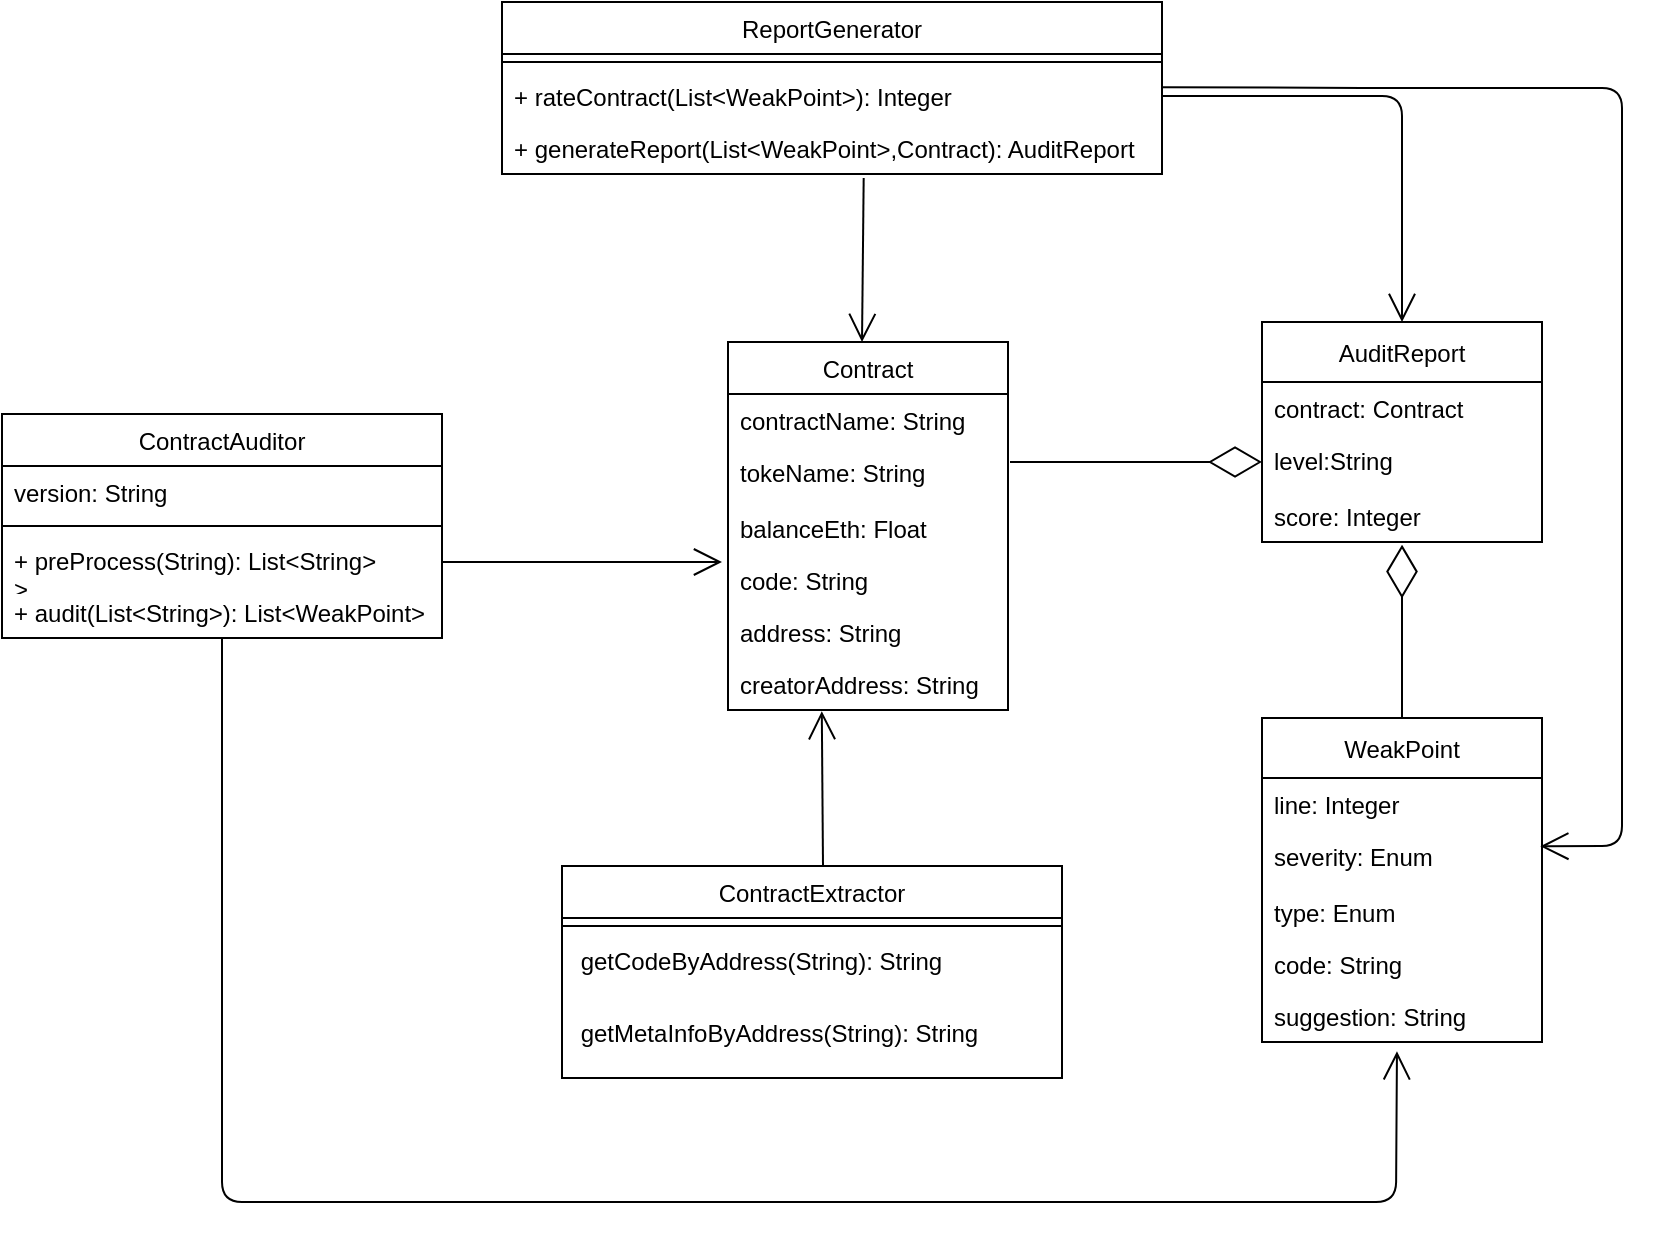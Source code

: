 <mxfile version="14.2.7" type="github">
  <diagram id="C5RBs43oDa-KdzZeNtuy" name="Page-1">
    <mxGraphModel dx="2253" dy="826" grid="1" gridSize="10" guides="1" tooltips="1" connect="1" arrows="1" fold="1" page="1" pageScale="1" pageWidth="827" pageHeight="1169" math="0" shadow="0">
      <root>
        <mxCell id="WIyWlLk6GJQsqaUBKTNV-0" />
        <mxCell id="WIyWlLk6GJQsqaUBKTNV-1" parent="WIyWlLk6GJQsqaUBKTNV-0" />
        <mxCell id="tB6bZf8C8GROYHtTD29H-1" value="Contract" style="swimlane;fontStyle=0;childLayout=stackLayout;horizontal=1;startSize=26;fillColor=none;horizontalStack=0;resizeParent=1;resizeParentMax=0;resizeLast=0;collapsible=1;marginBottom=0;" parent="WIyWlLk6GJQsqaUBKTNV-1" vertex="1">
          <mxGeometry x="273" y="270" width="140" height="184" as="geometry" />
        </mxCell>
        <mxCell id="tB6bZf8C8GROYHtTD29H-2" value="contractName: String" style="text;strokeColor=none;fillColor=none;align=left;verticalAlign=top;spacingLeft=4;spacingRight=4;overflow=hidden;rotatable=0;points=[[0,0.5],[1,0.5]];portConstraint=eastwest;" parent="tB6bZf8C8GROYHtTD29H-1" vertex="1">
          <mxGeometry y="26" width="140" height="26" as="geometry" />
        </mxCell>
        <mxCell id="tB6bZf8C8GROYHtTD29H-4" value="tokeName: String" style="text;strokeColor=none;fillColor=none;align=left;verticalAlign=top;spacingLeft=4;spacingRight=4;overflow=hidden;rotatable=0;points=[[0,0.5],[1,0.5]];portConstraint=eastwest;" parent="tB6bZf8C8GROYHtTD29H-1" vertex="1">
          <mxGeometry y="52" width="140" height="28" as="geometry" />
        </mxCell>
        <mxCell id="tB6bZf8C8GROYHtTD29H-3" value="balanceEth: Float" style="text;strokeColor=none;fillColor=none;align=left;verticalAlign=top;spacingLeft=4;spacingRight=4;overflow=hidden;rotatable=0;points=[[0,0.5],[1,0.5]];portConstraint=eastwest;aspect=fixed;" parent="tB6bZf8C8GROYHtTD29H-1" vertex="1">
          <mxGeometry y="80" width="140" height="26" as="geometry" />
        </mxCell>
        <mxCell id="tB6bZf8C8GROYHtTD29H-47" value="code: String" style="text;strokeColor=none;fillColor=none;align=left;verticalAlign=top;spacingLeft=4;spacingRight=4;overflow=hidden;rotatable=0;points=[[0,0.5],[1,0.5]];portConstraint=eastwest;aspect=fixed;" parent="tB6bZf8C8GROYHtTD29H-1" vertex="1">
          <mxGeometry y="106" width="140" height="26" as="geometry" />
        </mxCell>
        <mxCell id="tB6bZf8C8GROYHtTD29H-54" value="address: String" style="text;strokeColor=none;fillColor=none;align=left;verticalAlign=top;spacingLeft=4;spacingRight=4;overflow=hidden;rotatable=0;points=[[0,0.5],[1,0.5]];portConstraint=eastwest;aspect=fixed;" parent="tB6bZf8C8GROYHtTD29H-1" vertex="1">
          <mxGeometry y="132" width="140" height="26" as="geometry" />
        </mxCell>
        <mxCell id="tB6bZf8C8GROYHtTD29H-55" value="creatorAddress: String" style="text;strokeColor=none;fillColor=none;align=left;verticalAlign=top;spacingLeft=4;spacingRight=4;overflow=hidden;rotatable=0;points=[[0,0.5],[1,0.5]];portConstraint=eastwest;aspect=fixed;" parent="tB6bZf8C8GROYHtTD29H-1" vertex="1">
          <mxGeometry y="158" width="140" height="26" as="geometry" />
        </mxCell>
        <mxCell id="tB6bZf8C8GROYHtTD29H-19" value="AuditReport" style="swimlane;fontStyle=0;childLayout=stackLayout;horizontal=1;startSize=30;fillColor=none;horizontalStack=0;resizeParent=1;resizeParentMax=0;resizeLast=0;collapsible=1;marginBottom=0;" parent="WIyWlLk6GJQsqaUBKTNV-1" vertex="1">
          <mxGeometry x="540" y="260" width="140" height="110" as="geometry">
            <mxRectangle x="610" y="540" width="90" height="26" as="alternateBounds" />
          </mxGeometry>
        </mxCell>
        <mxCell id="tB6bZf8C8GROYHtTD29H-20" value="contract: Contract" style="text;strokeColor=none;fillColor=none;align=left;verticalAlign=top;spacingLeft=4;spacingRight=4;overflow=hidden;rotatable=0;points=[[0,0.5],[1,0.5]];portConstraint=eastwest;" parent="tB6bZf8C8GROYHtTD29H-19" vertex="1">
          <mxGeometry y="30" width="140" height="26" as="geometry" />
        </mxCell>
        <mxCell id="tB6bZf8C8GROYHtTD29H-21" value="level:String" style="text;strokeColor=none;fillColor=none;align=left;verticalAlign=top;spacingLeft=4;spacingRight=4;overflow=hidden;rotatable=0;points=[[0,0.5],[1,0.5]];portConstraint=eastwest;" parent="tB6bZf8C8GROYHtTD29H-19" vertex="1">
          <mxGeometry y="56" width="140" height="28" as="geometry" />
        </mxCell>
        <mxCell id="tB6bZf8C8GROYHtTD29H-22" value="score: Integer&#xa;" style="text;strokeColor=none;fillColor=none;align=left;verticalAlign=top;spacingLeft=4;spacingRight=4;overflow=hidden;rotatable=0;points=[[0,0.5],[1,0.5]];portConstraint=eastwest;" parent="tB6bZf8C8GROYHtTD29H-19" vertex="1">
          <mxGeometry y="84" width="140" height="26" as="geometry" />
        </mxCell>
        <mxCell id="tB6bZf8C8GROYHtTD29H-27" value="ReportGenerator" style="swimlane;fontStyle=0;align=center;verticalAlign=top;childLayout=stackLayout;horizontal=1;startSize=26;horizontalStack=0;resizeParent=1;resizeParentMax=0;resizeLast=0;collapsible=1;marginBottom=0;" parent="WIyWlLk6GJQsqaUBKTNV-1" vertex="1">
          <mxGeometry x="160" y="100" width="330" height="86" as="geometry" />
        </mxCell>
        <mxCell id="tB6bZf8C8GROYHtTD29H-29" value="" style="line;strokeWidth=1;fillColor=none;align=left;verticalAlign=middle;spacingTop=-1;spacingLeft=3;spacingRight=3;rotatable=0;labelPosition=right;points=[];portConstraint=eastwest;" parent="tB6bZf8C8GROYHtTD29H-27" vertex="1">
          <mxGeometry y="26" width="330" height="8" as="geometry" />
        </mxCell>
        <mxCell id="tB6bZf8C8GROYHtTD29H-30" value="+ rateContract(List&lt;WeakPoint&gt;): Integer" style="text;strokeColor=none;fillColor=none;align=left;verticalAlign=top;spacingLeft=4;spacingRight=4;overflow=hidden;rotatable=0;points=[[0,0.5],[1,0.5]];portConstraint=eastwest;" parent="tB6bZf8C8GROYHtTD29H-27" vertex="1">
          <mxGeometry y="34" width="330" height="26" as="geometry" />
        </mxCell>
        <mxCell id="tB6bZf8C8GROYHtTD29H-58" value="+ generateReport(List&lt;WeakPoint&gt;,Contract): AuditReport" style="text;strokeColor=none;fillColor=none;align=left;verticalAlign=top;spacingLeft=4;spacingRight=4;overflow=hidden;rotatable=0;points=[[0,0.5],[1,0.5]];portConstraint=eastwest;" parent="tB6bZf8C8GROYHtTD29H-27" vertex="1">
          <mxGeometry y="60" width="330" height="26" as="geometry" />
        </mxCell>
        <mxCell id="tB6bZf8C8GROYHtTD29H-31" value="ContractExtractor" style="swimlane;fontStyle=0;align=center;verticalAlign=top;childLayout=stackLayout;horizontal=1;startSize=26;horizontalStack=0;resizeParent=1;resizeParentMax=0;resizeLast=0;collapsible=1;marginBottom=0;" parent="WIyWlLk6GJQsqaUBKTNV-1" vertex="1">
          <mxGeometry x="190" y="532" width="250" height="106" as="geometry" />
        </mxCell>
        <mxCell id="tB6bZf8C8GROYHtTD29H-33" value="" style="line;strokeWidth=1;fillColor=none;align=left;verticalAlign=middle;spacingTop=-1;spacingLeft=3;spacingRight=3;rotatable=0;labelPosition=right;points=[];portConstraint=eastwest;" parent="tB6bZf8C8GROYHtTD29H-31" vertex="1">
          <mxGeometry y="26" width="250" height="8" as="geometry" />
        </mxCell>
        <mxCell id="tB6bZf8C8GROYHtTD29H-34" value=" getCodeByAddress(String): String" style="text;strokeColor=none;fillColor=none;align=left;verticalAlign=top;spacingLeft=4;spacingRight=4;overflow=hidden;rotatable=0;points=[[0,0.5],[1,0.5]];portConstraint=eastwest;" parent="tB6bZf8C8GROYHtTD29H-31" vertex="1">
          <mxGeometry y="34" width="250" height="36" as="geometry" />
        </mxCell>
        <mxCell id="tB6bZf8C8GROYHtTD29H-44" value=" getMetaInfoByAddress(String): String" style="text;strokeColor=none;fillColor=none;align=left;verticalAlign=top;spacingLeft=4;spacingRight=4;overflow=hidden;rotatable=0;points=[[0,0.5],[1,0.5]];portConstraint=eastwest;" parent="tB6bZf8C8GROYHtTD29H-31" vertex="1">
          <mxGeometry y="70" width="250" height="36" as="geometry" />
        </mxCell>
        <mxCell id="tB6bZf8C8GROYHtTD29H-35" value="ContractAuditor" style="swimlane;fontStyle=0;align=center;verticalAlign=top;childLayout=stackLayout;horizontal=1;startSize=26;horizontalStack=0;resizeParent=1;resizeParentMax=0;resizeLast=0;collapsible=1;marginBottom=0;" parent="WIyWlLk6GJQsqaUBKTNV-1" vertex="1">
          <mxGeometry x="-90" y="306" width="220" height="112" as="geometry" />
        </mxCell>
        <mxCell id="tB6bZf8C8GROYHtTD29H-36" value="version: String" style="text;strokeColor=none;fillColor=none;align=left;verticalAlign=top;spacingLeft=4;spacingRight=4;overflow=hidden;rotatable=0;points=[[0,0.5],[1,0.5]];portConstraint=eastwest;" parent="tB6bZf8C8GROYHtTD29H-35" vertex="1">
          <mxGeometry y="26" width="220" height="26" as="geometry" />
        </mxCell>
        <mxCell id="tB6bZf8C8GROYHtTD29H-37" value="" style="line;strokeWidth=1;fillColor=none;align=left;verticalAlign=middle;spacingTop=-1;spacingLeft=3;spacingRight=3;rotatable=0;labelPosition=right;points=[];portConstraint=eastwest;" parent="tB6bZf8C8GROYHtTD29H-35" vertex="1">
          <mxGeometry y="52" width="220" height="8" as="geometry" />
        </mxCell>
        <mxCell id="tB6bZf8C8GROYHtTD29H-38" value="+ preProcess(String): List&lt;String&gt;&#xa;&gt;" style="text;strokeColor=none;fillColor=none;align=left;verticalAlign=top;spacingLeft=4;spacingRight=4;overflow=hidden;rotatable=0;points=[[0,0.5],[1,0.5]];portConstraint=eastwest;" parent="tB6bZf8C8GROYHtTD29H-35" vertex="1">
          <mxGeometry y="60" width="220" height="26" as="geometry" />
        </mxCell>
        <mxCell id="tB6bZf8C8GROYHtTD29H-57" value="+ audit(List&lt;String&gt;): List&lt;WeakPoint&gt;" style="text;strokeColor=none;fillColor=none;align=left;verticalAlign=top;spacingLeft=4;spacingRight=4;overflow=hidden;rotatable=0;points=[[0,0.5],[1,0.5]];portConstraint=eastwest;" parent="tB6bZf8C8GROYHtTD29H-35" vertex="1">
          <mxGeometry y="86" width="220" height="26" as="geometry" />
        </mxCell>
        <mxCell id="tB6bZf8C8GROYHtTD29H-5" value="WeakPoint" style="swimlane;fontStyle=0;childLayout=stackLayout;horizontal=1;startSize=30;fillColor=none;horizontalStack=0;resizeParent=1;resizeParentMax=0;resizeLast=0;collapsible=1;marginBottom=0;flipV=0;flipH=0;" parent="WIyWlLk6GJQsqaUBKTNV-1" vertex="1">
          <mxGeometry x="540" y="458" width="140" height="162" as="geometry">
            <mxRectangle x="610" y="540" width="90" height="26" as="alternateBounds" />
          </mxGeometry>
        </mxCell>
        <mxCell id="tB6bZf8C8GROYHtTD29H-6" value="line: Integer" style="text;strokeColor=none;fillColor=none;align=left;verticalAlign=top;spacingLeft=4;spacingRight=4;overflow=hidden;rotatable=0;points=[[0,0.5],[1,0.5]];portConstraint=eastwest;" parent="tB6bZf8C8GROYHtTD29H-5" vertex="1">
          <mxGeometry y="30" width="140" height="26" as="geometry" />
        </mxCell>
        <mxCell id="tB6bZf8C8GROYHtTD29H-7" value="severity: Enum" style="text;strokeColor=none;fillColor=none;align=left;verticalAlign=top;spacingLeft=4;spacingRight=4;overflow=hidden;rotatable=0;points=[[0,0.5],[1,0.5]];portConstraint=eastwest;" parent="tB6bZf8C8GROYHtTD29H-5" vertex="1">
          <mxGeometry y="56" width="140" height="28" as="geometry" />
        </mxCell>
        <mxCell id="tB6bZf8C8GROYHtTD29H-8" value="type: Enum" style="text;strokeColor=none;fillColor=none;align=left;verticalAlign=top;spacingLeft=4;spacingRight=4;overflow=hidden;rotatable=0;points=[[0,0.5],[1,0.5]];portConstraint=eastwest;" parent="tB6bZf8C8GROYHtTD29H-5" vertex="1">
          <mxGeometry y="84" width="140" height="26" as="geometry" />
        </mxCell>
        <mxCell id="tB6bZf8C8GROYHtTD29H-43" value="code: String" style="text;strokeColor=none;fillColor=none;align=left;verticalAlign=top;spacingLeft=4;spacingRight=4;overflow=hidden;rotatable=0;points=[[0,0.5],[1,0.5]];portConstraint=eastwest;" parent="tB6bZf8C8GROYHtTD29H-5" vertex="1">
          <mxGeometry y="110" width="140" height="26" as="geometry" />
        </mxCell>
        <mxCell id="tB6bZf8C8GROYHtTD29H-45" value="suggestion: String" style="text;strokeColor=none;fillColor=none;align=left;verticalAlign=top;spacingLeft=4;spacingRight=4;overflow=hidden;rotatable=0;points=[[0,0.5],[1,0.5]];portConstraint=eastwest;" parent="tB6bZf8C8GROYHtTD29H-5" vertex="1">
          <mxGeometry y="136" width="140" height="26" as="geometry" />
        </mxCell>
        <mxCell id="tB6bZf8C8GROYHtTD29H-70" value="" style="endArrow=diamondThin;endFill=0;endSize=24;html=1;" parent="WIyWlLk6GJQsqaUBKTNV-1" edge="1">
          <mxGeometry width="160" relative="1" as="geometry">
            <mxPoint x="414" y="330" as="sourcePoint" />
            <mxPoint x="540" y="330" as="targetPoint" />
          </mxGeometry>
        </mxCell>
        <mxCell id="tB6bZf8C8GROYHtTD29H-71" value="" style="endArrow=diamondThin;endFill=0;endSize=24;html=1;exitX=0.5;exitY=0;exitDx=0;exitDy=0;entryX=0.5;entryY=1.051;entryDx=0;entryDy=0;entryPerimeter=0;" parent="WIyWlLk6GJQsqaUBKTNV-1" source="tB6bZf8C8GROYHtTD29H-5" target="tB6bZf8C8GROYHtTD29H-22" edge="1">
          <mxGeometry width="160" relative="1" as="geometry">
            <mxPoint x="600" y="440" as="sourcePoint" />
            <mxPoint x="610" y="380" as="targetPoint" />
          </mxGeometry>
        </mxCell>
        <mxCell id="tB6bZf8C8GROYHtTD29H-73" value="" style="endArrow=open;endFill=1;endSize=12;html=1;exitX=0.5;exitY=1;exitDx=0;exitDy=0;entryX=0.482;entryY=1.179;entryDx=0;entryDy=0;entryPerimeter=0;" parent="WIyWlLk6GJQsqaUBKTNV-1" source="tB6bZf8C8GROYHtTD29H-35" target="tB6bZf8C8GROYHtTD29H-45" edge="1">
          <mxGeometry width="160" relative="1" as="geometry">
            <mxPoint x="-10" y="460" as="sourcePoint" />
            <mxPoint x="150" y="460" as="targetPoint" />
            <Array as="points">
              <mxPoint x="20" y="700" />
              <mxPoint x="607" y="700" />
            </Array>
          </mxGeometry>
        </mxCell>
        <mxCell id="tB6bZf8C8GROYHtTD29H-74" value="" style="endArrow=open;endFill=1;endSize=12;html=1;" parent="WIyWlLk6GJQsqaUBKTNV-1" edge="1">
          <mxGeometry width="160" relative="1" as="geometry">
            <mxPoint x="130" y="380" as="sourcePoint" />
            <mxPoint x="270" y="380" as="targetPoint" />
          </mxGeometry>
        </mxCell>
        <mxCell id="tB6bZf8C8GROYHtTD29H-76" value="" style="endArrow=open;endFill=1;endSize=12;html=1;entryX=0.335;entryY=1.022;entryDx=0;entryDy=0;entryPerimeter=0;exitX=0.522;exitY=0.002;exitDx=0;exitDy=0;exitPerimeter=0;" parent="WIyWlLk6GJQsqaUBKTNV-1" source="tB6bZf8C8GROYHtTD29H-31" target="tB6bZf8C8GROYHtTD29H-55" edge="1">
          <mxGeometry width="160" relative="1" as="geometry">
            <mxPoint x="320" y="530" as="sourcePoint" />
            <mxPoint x="470" y="520" as="targetPoint" />
          </mxGeometry>
        </mxCell>
        <mxCell id="tB6bZf8C8GROYHtTD29H-77" value="" style="endArrow=open;endFill=1;endSize=12;html=1;exitX=0.548;exitY=1.077;exitDx=0;exitDy=0;exitPerimeter=0;" parent="WIyWlLk6GJQsqaUBKTNV-1" source="tB6bZf8C8GROYHtTD29H-58" edge="1">
          <mxGeometry width="160" relative="1" as="geometry">
            <mxPoint x="180" y="420" as="sourcePoint" />
            <mxPoint x="340" y="270" as="targetPoint" />
          </mxGeometry>
        </mxCell>
        <mxCell id="tB6bZf8C8GROYHtTD29H-78" value="" style="endArrow=open;endFill=1;endSize=12;html=1;entryX=0.994;entryY=0.292;entryDx=0;entryDy=0;entryPerimeter=0;" parent="WIyWlLk6GJQsqaUBKTNV-1" target="tB6bZf8C8GROYHtTD29H-7" edge="1">
          <mxGeometry width="160" relative="1" as="geometry">
            <mxPoint x="490" y="142.58" as="sourcePoint" />
            <mxPoint x="650" y="142.58" as="targetPoint" />
            <Array as="points">
              <mxPoint x="600" y="143" />
              <mxPoint x="720" y="143" />
              <mxPoint x="720" y="522" />
            </Array>
          </mxGeometry>
        </mxCell>
        <mxCell id="o40ioepynRe6wPGHDkKL-1" value="" style="endArrow=open;endFill=1;endSize=12;html=1;exitX=1;exitY=0.5;exitDx=0;exitDy=0;entryX=0.5;entryY=0;entryDx=0;entryDy=0;" edge="1" parent="WIyWlLk6GJQsqaUBKTNV-1" source="tB6bZf8C8GROYHtTD29H-30" target="tB6bZf8C8GROYHtTD29H-19">
          <mxGeometry width="160" relative="1" as="geometry">
            <mxPoint x="510" y="186" as="sourcePoint" />
            <mxPoint x="670" y="186" as="targetPoint" />
            <Array as="points">
              <mxPoint x="610" y="147" />
            </Array>
          </mxGeometry>
        </mxCell>
      </root>
    </mxGraphModel>
  </diagram>
</mxfile>
